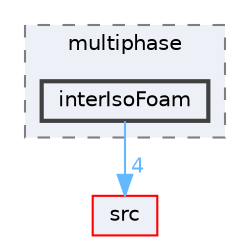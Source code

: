 digraph "applications/solvers/multiphase/interIsoFoam"
{
 // LATEX_PDF_SIZE
  bgcolor="transparent";
  edge [fontname=Helvetica,fontsize=10,labelfontname=Helvetica,labelfontsize=10];
  node [fontname=Helvetica,fontsize=10,shape=box,height=0.2,width=0.4];
  compound=true
  subgraph clusterdir_d62a5a20700de1cb9696e405d497a576 {
    graph [ bgcolor="#edf0f7", pencolor="grey50", label="multiphase", fontname=Helvetica,fontsize=10 style="filled,dashed", URL="dir_d62a5a20700de1cb9696e405d497a576.html",tooltip=""]
  dir_7e8978cb841d433118e8a79d47434605 [label="interIsoFoam", fillcolor="#edf0f7", color="grey25", style="filled,bold", URL="dir_7e8978cb841d433118e8a79d47434605.html",tooltip=""];
  }
  dir_68267d1309a1af8e8297ef4c3efbcdba [label="src", fillcolor="#edf0f7", color="red", style="filled", URL="dir_68267d1309a1af8e8297ef4c3efbcdba.html",tooltip=""];
  dir_7e8978cb841d433118e8a79d47434605->dir_68267d1309a1af8e8297ef4c3efbcdba [headlabel="4", labeldistance=1.5 headhref="dir_001912_003729.html" href="dir_001912_003729.html" color="steelblue1" fontcolor="steelblue1"];
}
